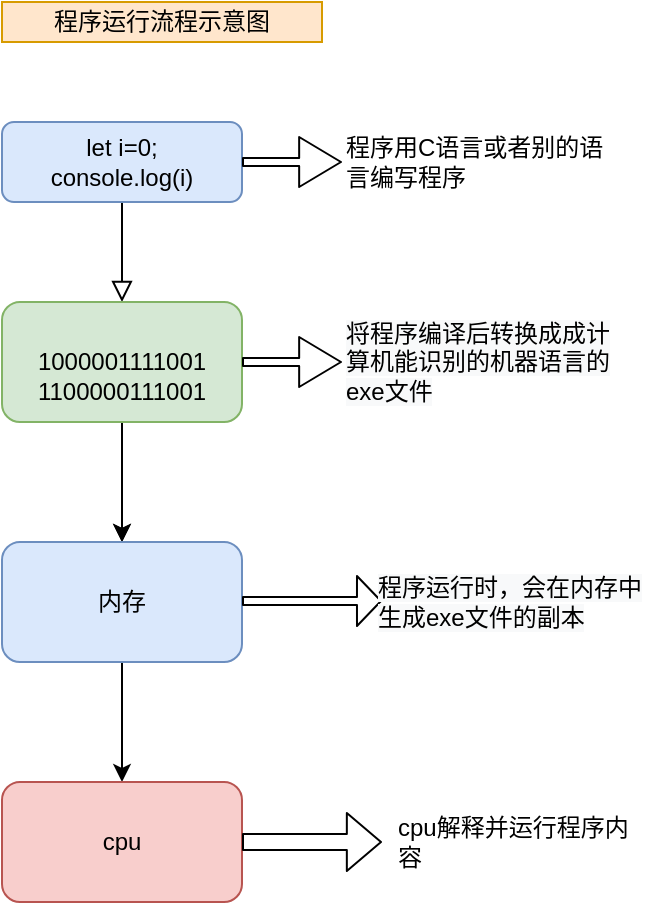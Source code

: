 <mxfile version="13.6.6" type="github" pages="2"><diagram id="C5RBs43oDa-KdzZeNtuy" name="Page-1"><mxGraphModel dx="946" dy="552" grid="1" gridSize="10" guides="1" tooltips="1" connect="1" arrows="1" fold="1" page="1" pageScale="1" pageWidth="827" pageHeight="1169" math="0" shadow="0"><root><mxCell id="WIyWlLk6GJQsqaUBKTNV-0"/><mxCell id="WIyWlLk6GJQsqaUBKTNV-1" parent="WIyWlLk6GJQsqaUBKTNV-0"/><mxCell id="WIyWlLk6GJQsqaUBKTNV-2" value="" style="rounded=0;html=1;jettySize=auto;orthogonalLoop=1;fontSize=11;endArrow=block;endFill=0;endSize=8;strokeWidth=1;shadow=0;labelBackgroundColor=none;edgeStyle=orthogonalEdgeStyle;" parent="WIyWlLk6GJQsqaUBKTNV-1" source="WIyWlLk6GJQsqaUBKTNV-3" edge="1"><mxGeometry relative="1" as="geometry"><mxPoint x="220" y="170" as="targetPoint"/></mxGeometry></mxCell><mxCell id="WIyWlLk6GJQsqaUBKTNV-3" value="let i=0;&lt;br&gt;console.log(i)" style="rounded=1;whiteSpace=wrap;html=1;fontSize=12;glass=0;strokeWidth=1;shadow=0;fillColor=#dae8fc;strokeColor=#6c8ebf;" parent="WIyWlLk6GJQsqaUBKTNV-1" vertex="1"><mxGeometry x="160" y="80" width="120" height="40" as="geometry"/></mxCell><mxCell id="fhMrU-EXy8HYTAT754l2-1" value="" style="edgeStyle=orthogonalEdgeStyle;rounded=0;orthogonalLoop=1;jettySize=auto;html=1;" edge="1" parent="WIyWlLk6GJQsqaUBKTNV-1" source="WIyWlLk6GJQsqaUBKTNV-7" target="fhMrU-EXy8HYTAT754l2-0"><mxGeometry relative="1" as="geometry"/></mxCell><mxCell id="fhMrU-EXy8HYTAT754l2-2" style="edgeStyle=orthogonalEdgeStyle;rounded=0;orthogonalLoop=1;jettySize=auto;html=1;exitX=0.5;exitY=1;exitDx=0;exitDy=0;" edge="1" parent="WIyWlLk6GJQsqaUBKTNV-1" source="WIyWlLk6GJQsqaUBKTNV-7" target="fhMrU-EXy8HYTAT754l2-0"><mxGeometry relative="1" as="geometry"/></mxCell><mxCell id="WIyWlLk6GJQsqaUBKTNV-7" value="&lt;br&gt;1000001111001&lt;br&gt;1100000111001" style="rounded=1;whiteSpace=wrap;html=1;fontSize=12;glass=0;strokeWidth=1;shadow=0;fillColor=#d5e8d4;strokeColor=#82b366;" parent="WIyWlLk6GJQsqaUBKTNV-1" vertex="1"><mxGeometry x="160" y="170" width="120" height="60" as="geometry"/></mxCell><mxCell id="fhMrU-EXy8HYTAT754l2-5" value="" style="edgeStyle=orthogonalEdgeStyle;rounded=0;orthogonalLoop=1;jettySize=auto;html=1;" edge="1" parent="WIyWlLk6GJQsqaUBKTNV-1" source="fhMrU-EXy8HYTAT754l2-0" target="fhMrU-EXy8HYTAT754l2-4"><mxGeometry relative="1" as="geometry"/></mxCell><mxCell id="fhMrU-EXy8HYTAT754l2-0" value="内存&lt;br&gt;" style="whiteSpace=wrap;html=1;rounded=1;shadow=0;strokeWidth=1;glass=0;fillColor=#dae8fc;strokeColor=#6c8ebf;" vertex="1" parent="WIyWlLk6GJQsqaUBKTNV-1"><mxGeometry x="160" y="290" width="120" height="60" as="geometry"/></mxCell><mxCell id="fhMrU-EXy8HYTAT754l2-4" value="cpu" style="whiteSpace=wrap;html=1;rounded=1;shadow=0;strokeWidth=1;glass=0;fillColor=#f8cecc;strokeColor=#b85450;" vertex="1" parent="WIyWlLk6GJQsqaUBKTNV-1"><mxGeometry x="160" y="410" width="120" height="60" as="geometry"/></mxCell><mxCell id="fhMrU-EXy8HYTAT754l2-6" value="" style="shape=flexArrow;endArrow=classic;html=1;width=4;endSize=6.64;" edge="1" parent="WIyWlLk6GJQsqaUBKTNV-1" target="fhMrU-EXy8HYTAT754l2-9"><mxGeometry width="50" height="50" relative="1" as="geometry"><mxPoint x="280" y="200" as="sourcePoint"/><mxPoint x="350" y="200" as="targetPoint"/></mxGeometry></mxCell><mxCell id="fhMrU-EXy8HYTAT754l2-7" value="" style="shape=flexArrow;endArrow=classic;html=1;width=4;endSize=3.67;" edge="1" parent="WIyWlLk6GJQsqaUBKTNV-1"><mxGeometry width="50" height="50" relative="1" as="geometry"><mxPoint x="280" y="319.5" as="sourcePoint"/><mxPoint x="350" y="319.5" as="targetPoint"/></mxGeometry></mxCell><mxCell id="fhMrU-EXy8HYTAT754l2-8" value="" style="shape=flexArrow;endArrow=classic;html=1;width=8;endSize=5.36;" edge="1" parent="WIyWlLk6GJQsqaUBKTNV-1"><mxGeometry width="50" height="50" relative="1" as="geometry"><mxPoint x="280" y="440" as="sourcePoint"/><mxPoint x="350" y="440" as="targetPoint"/></mxGeometry></mxCell><mxCell id="fhMrU-EXy8HYTAT754l2-9" value="&lt;span style=&quot;color: rgb(0, 0, 0); font-family: helvetica; font-size: 12px; font-style: normal; font-weight: 400; letter-spacing: normal; text-indent: 0px; text-transform: none; word-spacing: 0px; background-color: rgb(248, 249, 250); display: inline; float: none;&quot;&gt;将程序编译后转换成成计算机能识别的机器语言的exe文件&lt;/span&gt;" style="text;html=1;strokeColor=none;fillColor=none;align=left;verticalAlign=middle;whiteSpace=wrap;rounded=0;" vertex="1" parent="WIyWlLk6GJQsqaUBKTNV-1"><mxGeometry x="330" y="190" width="140" height="20" as="geometry"/></mxCell><mxCell id="fhMrU-EXy8HYTAT754l2-10" value="&lt;meta charset=&quot;utf-8&quot;&gt;&lt;span style=&quot;color: rgb(0, 0, 0); font-family: helvetica; font-size: 12px; font-style: normal; font-weight: 400; letter-spacing: normal; text-indent: 0px; text-transform: none; word-spacing: 0px; background-color: rgb(248, 249, 250); display: inline; float: none;&quot;&gt;程序运行时，会在内存中生成exe文件的副本&lt;/span&gt;" style="text;html=1;strokeColor=none;fillColor=none;align=left;verticalAlign=middle;whiteSpace=wrap;rounded=0;" vertex="1" parent="WIyWlLk6GJQsqaUBKTNV-1"><mxGeometry x="346" y="310" width="136" height="20" as="geometry"/></mxCell><mxCell id="fhMrU-EXy8HYTAT754l2-11" style="edgeStyle=orthogonalEdgeStyle;rounded=0;orthogonalLoop=1;jettySize=auto;html=1;exitX=0.5;exitY=1;exitDx=0;exitDy=0;" edge="1" parent="WIyWlLk6GJQsqaUBKTNV-1" source="fhMrU-EXy8HYTAT754l2-10" target="fhMrU-EXy8HYTAT754l2-10"><mxGeometry relative="1" as="geometry"/></mxCell><mxCell id="fhMrU-EXy8HYTAT754l2-12" value="cpu解释并运行程序内容" style="text;html=1;strokeColor=none;fillColor=none;align=left;verticalAlign=middle;whiteSpace=wrap;rounded=0;" vertex="1" parent="WIyWlLk6GJQsqaUBKTNV-1"><mxGeometry x="356" y="430" width="126" height="20" as="geometry"/></mxCell><mxCell id="fhMrU-EXy8HYTAT754l2-14" value="" style="shape=flexArrow;endArrow=classic;html=1;width=4;endSize=6.64;" edge="1" parent="WIyWlLk6GJQsqaUBKTNV-1" target="fhMrU-EXy8HYTAT754l2-15"><mxGeometry width="50" height="50" relative="1" as="geometry"><mxPoint x="280" y="100" as="sourcePoint"/><mxPoint x="350" y="100" as="targetPoint"/></mxGeometry></mxCell><mxCell id="fhMrU-EXy8HYTAT754l2-15" value="&lt;font face=&quot;helvetica&quot;&gt;程序用C语言或者别的语言编写程序&lt;/font&gt;" style="text;html=1;strokeColor=none;fillColor=none;align=left;verticalAlign=middle;whiteSpace=wrap;rounded=0;" vertex="1" parent="WIyWlLk6GJQsqaUBKTNV-1"><mxGeometry x="330" y="90" width="140" height="20" as="geometry"/></mxCell><mxCell id="fhMrU-EXy8HYTAT754l2-16" value="程序运行流程示意图" style="text;html=1;strokeColor=#d79b00;fillColor=#ffe6cc;align=center;verticalAlign=middle;whiteSpace=wrap;rounded=0;" vertex="1" parent="WIyWlLk6GJQsqaUBKTNV-1"><mxGeometry x="160" y="20" width="160" height="20" as="geometry"/></mxCell></root></mxGraphModel></diagram><diagram id="wqyJAhNAjSAQliu_wqtr" name="Page-2"><mxGraphModel dx="946" dy="552" grid="1" gridSize="10" guides="1" tooltips="1" connect="1" arrows="1" fold="1" page="1" pageScale="1" pageWidth="827" pageHeight="1169" math="0" shadow="0"><root><mxCell id="ETKnba55dWB_mE_wWLyv-0"/><mxCell id="ETKnba55dWB_mE_wWLyv-1" parent="ETKnba55dWB_mE_wWLyv-0"/><mxCell id="ETKnba55dWB_mE_wWLyv-4" value="" style="edgeStyle=orthogonalEdgeStyle;rounded=0;orthogonalLoop=1;jettySize=auto;html=1;" edge="1" parent="ETKnba55dWB_mE_wWLyv-1" source="ETKnba55dWB_mE_wWLyv-2" target="ETKnba55dWB_mE_wWLyv-3"><mxGeometry relative="1" as="geometry"/></mxCell><mxCell id="ETKnba55dWB_mE_wWLyv-2" value="开始" style="ellipse;whiteSpace=wrap;html=1;align=center;" vertex="1" parent="ETKnba55dWB_mE_wWLyv-1"><mxGeometry x="480" y="20" width="120" height="40" as="geometry"/></mxCell><mxCell id="ETKnba55dWB_mE_wWLyv-6" value="" style="edgeStyle=orthogonalEdgeStyle;rounded=0;orthogonalLoop=1;jettySize=auto;html=1;" edge="1" parent="ETKnba55dWB_mE_wWLyv-1" source="ETKnba55dWB_mE_wWLyv-3" target="ETKnba55dWB_mE_wWLyv-5"><mxGeometry relative="1" as="geometry"/></mxCell><mxCell id="ETKnba55dWB_mE_wWLyv-3" value="控制器" style="whiteSpace=wrap;html=1;" vertex="1" parent="ETKnba55dWB_mE_wWLyv-1"><mxGeometry x="480" y="100" width="120" height="60" as="geometry"/></mxCell><mxCell id="ETKnba55dWB_mE_wWLyv-8" value="" style="edgeStyle=orthogonalEdgeStyle;rounded=0;orthogonalLoop=1;jettySize=auto;html=1;" edge="1" parent="ETKnba55dWB_mE_wWLyv-1" source="ETKnba55dWB_mE_wWLyv-5" target="ETKnba55dWB_mE_wWLyv-7"><mxGeometry relative="1" as="geometry"/></mxCell><mxCell id="ETKnba55dWB_mE_wWLyv-5" value="寄存器" style="whiteSpace=wrap;html=1;" vertex="1" parent="ETKnba55dWB_mE_wWLyv-1"><mxGeometry x="480" y="240" width="120" height="60" as="geometry"/></mxCell><mxCell id="ETKnba55dWB_mE_wWLyv-9" style="edgeStyle=orthogonalEdgeStyle;rounded=0;orthogonalLoop=1;jettySize=auto;html=1;entryX=0;entryY=0.5;entryDx=0;entryDy=0;" edge="1" parent="ETKnba55dWB_mE_wWLyv-1" source="ETKnba55dWB_mE_wWLyv-7" target="ETKnba55dWB_mE_wWLyv-3"><mxGeometry relative="1" as="geometry"><Array as="points"><mxPoint x="410" y="410"/><mxPoint x="410" y="130"/></Array></mxGeometry></mxCell><mxCell id="ETKnba55dWB_mE_wWLyv-7" value="运算器" style="whiteSpace=wrap;html=1;" vertex="1" parent="ETKnba55dWB_mE_wWLyv-1"><mxGeometry x="480" y="380" width="120" height="60" as="geometry"/></mxCell><mxCell id="ETKnba55dWB_mE_wWLyv-10" value="cpu" style="ellipse;whiteSpace=wrap;html=1;align=center;fillColor=#dae8fc;strokeColor=#6c8ebf;" vertex="1" parent="ETKnba55dWB_mE_wWLyv-1"><mxGeometry x="50" y="160" width="120" height="80" as="geometry"/></mxCell></root></mxGraphModel></diagram></mxfile>